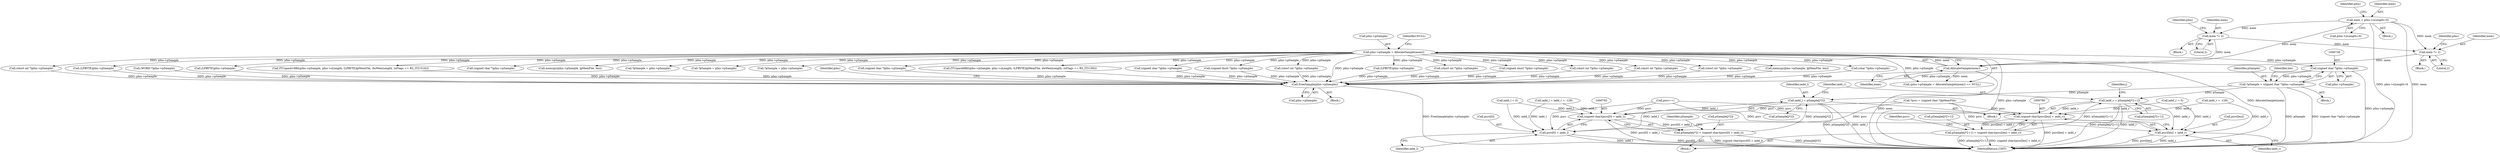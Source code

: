 digraph "0_gstreamer_bc2cdd57d549ab3ba59782e9b395d0cd683fd3ac@pointer" {
"1000735" [label="(Call,(signed char *)pIns->pSample)"];
"1000180" [label="(Call,pIns->pSample = AllocateSample(mem))"];
"1000184" [label="(Call,AllocateSample(mem))"];
"1000157" [label="(Call,mem *= 2)"];
"1000112" [label="(Call,mem = pIns->nLength+6)"];
"1000170" [label="(Call,mem *= 2)"];
"1000733" [label="(Call,*pSample = (signed char *)pIns->pSample)"];
"1000793" [label="(Call,iadd_l = pSample[j*2])"];
"1000764" [label="(Call,(signed char)(psrc[0] + iadd_l))"];
"1000758" [label="(Call,pSample[j*2] = (signed char)(psrc[0] + iadd_l))"];
"1000766" [label="(Call,psrc[0] + iadd_l)"];
"1000800" [label="(Call,iadd_r = pSample[j*2+1])"];
"1000779" [label="(Call,(signed char)(psrc[len] + iadd_r))"];
"1000771" [label="(Call,pSample[j*2+1] = (signed char)(psrc[len] + iadd_r))"];
"1000781" [label="(Call,psrc[len] + iadd_r)"];
"1002030" [label="(Call,FreeSample(pIns->pSample))"];
"1000715" [label="(Call,iadd_l = iadd_r = -128)"];
"1001252" [label="(Call,(signed char *)pIns->pSample)"];
"1000114" [label="(Call,pIns->nLength+6)"];
"1000794" [label="(Identifier,iadd_l)"];
"1000180" [label="(Call,pIns->pSample = AllocateSample(mem))"];
"1000475" [label="(Call,(short int *)pIns->pSample)"];
"1000764" [label="(Call,(signed char)(psrc[0] + iadd_l))"];
"1000800" [label="(Call,iadd_r = pSample[j*2+1])"];
"1000635" [label="(Call,(signed char *)pIns->pSample)"];
"1002045" [label="(MethodReturn,UINT)"];
"1001816" [label="(Call,(signed short *)pIns->pSample)"];
"1002009" [label="(Call,memcpy(pIns->pSample, lpMemFile, len))"];
"1000175" [label="(Identifier,pIns)"];
"1000158" [label="(Identifier,mem)"];
"1000734" [label="(Identifier,pSample)"];
"1000792" [label="(Block,)"];
"1000771" [label="(Call,pSample[j*2+1] = (signed char)(psrc[len] + iadd_r))"];
"1000122" [label="(Identifier,pIns)"];
"1000162" [label="(Identifier,pIns)"];
"1001188" [label="(Call,(char *)pIns->pSample)"];
"1000793" [label="(Call,iadd_l = pSample[j*2])"];
"1000703" [label="(Call,iadd_l = 0)"];
"1000785" [label="(Identifier,iadd_r)"];
"1000466" [label="(Call,memcpy(pIns->pSample, lpMemFile, len))"];
"1000965" [label="(Call,ITUnpack16Bit(pIns->pSample, pIns->nLength, (LPBYTE)lpMemFile, dwMemLength, (nFlags == RS_IT21516)))"];
"1000757" [label="(Block,)"];
"1000787" [label="(Identifier,psrc)"];
"1000179" [label="(Call,(pIns->pSample = AllocateSample(mem)) == NULL)"];
"1000770" [label="(Identifier,iadd_l)"];
"1000766" [label="(Call,psrc[0] + iadd_l)"];
"1002024" [label="(Block,)"];
"1000322" [label="(Call,*pSample = pIns->pSample)"];
"1000112" [label="(Call,mem = pIns->nLength+6)"];
"1000159" [label="(Literal,2)"];
"1000172" [label="(Literal,2)"];
"1000217" [label="(Call,*pSample = pIns->pSample)"];
"1000772" [label="(Call,pSample[j*2+1])"];
"1000733" [label="(Call,*pSample = (signed char *)pIns->pSample)"];
"1002031" [label="(Call,pIns->pSample)"];
"1000169" [label="(Block,)"];
"1000184" [label="(Call,AllocateSample(mem))"];
"1000529" [label="(Call,(signed char *)pIns->pSample)"];
"1000767" [label="(Call,psrc[0])"];
"1000950" [label="(Call,ITUnpack8Bit(pIns->pSample, pIns->nLength, (LPBYTE)lpMemFile, dwMemLength, (nFlags == RS_IT2158)))"];
"1000106" [label="(Block,)"];
"1001285" [label="(Call,(WORD *)pIns->pSample)"];
"1000743" [label="(Identifier,len)"];
"1000113" [label="(Identifier,mem)"];
"1002036" [label="(Identifier,pIns)"];
"1000701" [label="(Block,)"];
"1000186" [label="(Identifier,NULL)"];
"1000156" [label="(Block,)"];
"1000257" [label="(Call,*pSample = pIns->pSample)"];
"1000779" [label="(Call,(signed char)(psrc[len] + iadd_r))"];
"1000185" [label="(Identifier,mem)"];
"1001643" [label="(Call,(signed short *)pIns->pSample)"];
"1000717" [label="(Call,iadd_r = -128)"];
"1000584" [label="(Call,(short int *)pIns->pSample)"];
"1000171" [label="(Identifier,mem)"];
"1001929" [label="(Call,(short int *)pIns->pSample)"];
"1000773" [label="(Identifier,pSample)"];
"1000781" [label="(Call,psrc[len] + iadd_r)"];
"1000786" [label="(Call,psrc++)"];
"1001112" [label="(Call,(short int *)pIns->pSample)"];
"1000850" [label="(Call,(short int *)pIns->pSample)"];
"1000727" [label="(Call,*psrc = (signed char *)lpMemFile)"];
"1000170" [label="(Call,mem *= 2)"];
"1000157" [label="(Call,mem *= 2)"];
"1001514" [label="(Call,(LPBYTE)pIns->pSample)"];
"1000756" [label="(Identifier,j)"];
"1000759" [label="(Call,pSample[j*2])"];
"1000802" [label="(Call,pSample[j*2+1])"];
"1000735" [label="(Call,(signed char *)pIns->pSample)"];
"1000707" [label="(Call,iadd_r = 0)"];
"1002030" [label="(Call,FreeSample(pIns->pSample))"];
"1001327" [label="(Call,(LPBYTE)pIns->pSample)"];
"1000181" [label="(Call,pIns->pSample)"];
"1000801" [label="(Identifier,iadd_r)"];
"1000795" [label="(Call,pSample[j*2])"];
"1000782" [label="(Call,psrc[len])"];
"1000412" [label="(Call,(short int *)pIns->pSample)"];
"1000758" [label="(Call,pSample[j*2] = (signed char)(psrc[0] + iadd_l))"];
"1000737" [label="(Call,pIns->pSample)"];
"1001021" [label="(Call,(LPBYTE)pIns->pSample)"];
"1000735" -> "1000733"  [label="AST: "];
"1000735" -> "1000737"  [label="CFG: "];
"1000736" -> "1000735"  [label="AST: "];
"1000737" -> "1000735"  [label="AST: "];
"1000733" -> "1000735"  [label="CFG: "];
"1000735" -> "1002045"  [label="DDG: pIns->pSample"];
"1000735" -> "1000733"  [label="DDG: pIns->pSample"];
"1000180" -> "1000735"  [label="DDG: pIns->pSample"];
"1000735" -> "1002030"  [label="DDG: pIns->pSample"];
"1000180" -> "1000179"  [label="AST: "];
"1000180" -> "1000184"  [label="CFG: "];
"1000181" -> "1000180"  [label="AST: "];
"1000184" -> "1000180"  [label="AST: "];
"1000186" -> "1000180"  [label="CFG: "];
"1000180" -> "1002045"  [label="DDG: AllocateSample(mem)"];
"1000180" -> "1002045"  [label="DDG: pIns->pSample"];
"1000180" -> "1000179"  [label="DDG: pIns->pSample"];
"1000184" -> "1000180"  [label="DDG: mem"];
"1000180" -> "1000217"  [label="DDG: pIns->pSample"];
"1000180" -> "1000257"  [label="DDG: pIns->pSample"];
"1000180" -> "1000322"  [label="DDG: pIns->pSample"];
"1000180" -> "1000412"  [label="DDG: pIns->pSample"];
"1000180" -> "1000466"  [label="DDG: pIns->pSample"];
"1000180" -> "1000475"  [label="DDG: pIns->pSample"];
"1000180" -> "1000529"  [label="DDG: pIns->pSample"];
"1000180" -> "1000584"  [label="DDG: pIns->pSample"];
"1000180" -> "1000635"  [label="DDG: pIns->pSample"];
"1000180" -> "1000850"  [label="DDG: pIns->pSample"];
"1000180" -> "1000950"  [label="DDG: pIns->pSample"];
"1000180" -> "1000965"  [label="DDG: pIns->pSample"];
"1000180" -> "1001021"  [label="DDG: pIns->pSample"];
"1000180" -> "1001112"  [label="DDG: pIns->pSample"];
"1000180" -> "1001188"  [label="DDG: pIns->pSample"];
"1000180" -> "1001252"  [label="DDG: pIns->pSample"];
"1000180" -> "1001327"  [label="DDG: pIns->pSample"];
"1000180" -> "1001514"  [label="DDG: pIns->pSample"];
"1000180" -> "1001643"  [label="DDG: pIns->pSample"];
"1000180" -> "1001816"  [label="DDG: pIns->pSample"];
"1000180" -> "1001929"  [label="DDG: pIns->pSample"];
"1000180" -> "1002009"  [label="DDG: pIns->pSample"];
"1000180" -> "1002030"  [label="DDG: pIns->pSample"];
"1000184" -> "1000185"  [label="CFG: "];
"1000185" -> "1000184"  [label="AST: "];
"1000184" -> "1002045"  [label="DDG: mem"];
"1000184" -> "1000179"  [label="DDG: mem"];
"1000157" -> "1000184"  [label="DDG: mem"];
"1000112" -> "1000184"  [label="DDG: mem"];
"1000170" -> "1000184"  [label="DDG: mem"];
"1000157" -> "1000156"  [label="AST: "];
"1000157" -> "1000159"  [label="CFG: "];
"1000158" -> "1000157"  [label="AST: "];
"1000159" -> "1000157"  [label="AST: "];
"1000162" -> "1000157"  [label="CFG: "];
"1000112" -> "1000157"  [label="DDG: mem"];
"1000157" -> "1000170"  [label="DDG: mem"];
"1000112" -> "1000106"  [label="AST: "];
"1000112" -> "1000114"  [label="CFG: "];
"1000113" -> "1000112"  [label="AST: "];
"1000114" -> "1000112"  [label="AST: "];
"1000122" -> "1000112"  [label="CFG: "];
"1000112" -> "1002045"  [label="DDG: pIns->nLength+6"];
"1000112" -> "1002045"  [label="DDG: mem"];
"1000112" -> "1000170"  [label="DDG: mem"];
"1000170" -> "1000169"  [label="AST: "];
"1000170" -> "1000172"  [label="CFG: "];
"1000171" -> "1000170"  [label="AST: "];
"1000172" -> "1000170"  [label="AST: "];
"1000175" -> "1000170"  [label="CFG: "];
"1000733" -> "1000701"  [label="AST: "];
"1000734" -> "1000733"  [label="AST: "];
"1000743" -> "1000733"  [label="CFG: "];
"1000733" -> "1002045"  [label="DDG: (signed char *)pIns->pSample"];
"1000733" -> "1002045"  [label="DDG: pSample"];
"1000733" -> "1000793"  [label="DDG: pSample"];
"1000733" -> "1000800"  [label="DDG: pSample"];
"1000793" -> "1000792"  [label="AST: "];
"1000793" -> "1000795"  [label="CFG: "];
"1000794" -> "1000793"  [label="AST: "];
"1000795" -> "1000793"  [label="AST: "];
"1000801" -> "1000793"  [label="CFG: "];
"1000793" -> "1002045"  [label="DDG: pSample[j*2]"];
"1000793" -> "1002045"  [label="DDG: iadd_l"];
"1000793" -> "1000764"  [label="DDG: iadd_l"];
"1000793" -> "1000766"  [label="DDG: iadd_l"];
"1000758" -> "1000793"  [label="DDG: pSample[j*2]"];
"1000764" -> "1000758"  [label="AST: "];
"1000764" -> "1000766"  [label="CFG: "];
"1000765" -> "1000764"  [label="AST: "];
"1000766" -> "1000764"  [label="AST: "];
"1000758" -> "1000764"  [label="CFG: "];
"1000764" -> "1002045"  [label="DDG: psrc[0] + iadd_l"];
"1000764" -> "1000758"  [label="DDG: psrc[0] + iadd_l"];
"1000786" -> "1000764"  [label="DDG: psrc"];
"1000727" -> "1000764"  [label="DDG: psrc"];
"1000715" -> "1000764"  [label="DDG: iadd_l"];
"1000703" -> "1000764"  [label="DDG: iadd_l"];
"1000758" -> "1000757"  [label="AST: "];
"1000759" -> "1000758"  [label="AST: "];
"1000773" -> "1000758"  [label="CFG: "];
"1000758" -> "1002045"  [label="DDG: pSample[j*2]"];
"1000758" -> "1002045"  [label="DDG: (signed char)(psrc[0] + iadd_l)"];
"1000766" -> "1000770"  [label="CFG: "];
"1000767" -> "1000766"  [label="AST: "];
"1000770" -> "1000766"  [label="AST: "];
"1000766" -> "1002045"  [label="DDG: psrc[0]"];
"1000766" -> "1002045"  [label="DDG: iadd_l"];
"1000786" -> "1000766"  [label="DDG: psrc"];
"1000727" -> "1000766"  [label="DDG: psrc"];
"1000715" -> "1000766"  [label="DDG: iadd_l"];
"1000703" -> "1000766"  [label="DDG: iadd_l"];
"1000800" -> "1000792"  [label="AST: "];
"1000800" -> "1000802"  [label="CFG: "];
"1000801" -> "1000800"  [label="AST: "];
"1000802" -> "1000800"  [label="AST: "];
"1000756" -> "1000800"  [label="CFG: "];
"1000800" -> "1002045"  [label="DDG: pSample[j*2+1]"];
"1000800" -> "1002045"  [label="DDG: iadd_r"];
"1000800" -> "1000779"  [label="DDG: iadd_r"];
"1000800" -> "1000781"  [label="DDG: iadd_r"];
"1000771" -> "1000800"  [label="DDG: pSample[j*2+1]"];
"1000779" -> "1000771"  [label="AST: "];
"1000779" -> "1000781"  [label="CFG: "];
"1000780" -> "1000779"  [label="AST: "];
"1000781" -> "1000779"  [label="AST: "];
"1000771" -> "1000779"  [label="CFG: "];
"1000779" -> "1002045"  [label="DDG: psrc[len] + iadd_r"];
"1000779" -> "1000771"  [label="DDG: psrc[len] + iadd_r"];
"1000786" -> "1000779"  [label="DDG: psrc"];
"1000727" -> "1000779"  [label="DDG: psrc"];
"1000707" -> "1000779"  [label="DDG: iadd_r"];
"1000717" -> "1000779"  [label="DDG: iadd_r"];
"1000771" -> "1000757"  [label="AST: "];
"1000772" -> "1000771"  [label="AST: "];
"1000787" -> "1000771"  [label="CFG: "];
"1000771" -> "1002045"  [label="DDG: pSample[j*2+1]"];
"1000771" -> "1002045"  [label="DDG: (signed char)(psrc[len] + iadd_r)"];
"1000781" -> "1000785"  [label="CFG: "];
"1000782" -> "1000781"  [label="AST: "];
"1000785" -> "1000781"  [label="AST: "];
"1000781" -> "1002045"  [label="DDG: iadd_r"];
"1000781" -> "1002045"  [label="DDG: psrc[len]"];
"1000786" -> "1000781"  [label="DDG: psrc"];
"1000727" -> "1000781"  [label="DDG: psrc"];
"1000707" -> "1000781"  [label="DDG: iadd_r"];
"1000717" -> "1000781"  [label="DDG: iadd_r"];
"1002030" -> "1002024"  [label="AST: "];
"1002030" -> "1002031"  [label="CFG: "];
"1002031" -> "1002030"  [label="AST: "];
"1002036" -> "1002030"  [label="CFG: "];
"1002030" -> "1002045"  [label="DDG: FreeSample(pIns->pSample)"];
"1001643" -> "1002030"  [label="DDG: pIns->pSample"];
"1001112" -> "1002030"  [label="DDG: pIns->pSample"];
"1001514" -> "1002030"  [label="DDG: pIns->pSample"];
"1000412" -> "1002030"  [label="DDG: pIns->pSample"];
"1000475" -> "1002030"  [label="DDG: pIns->pSample"];
"1000950" -> "1002030"  [label="DDG: pIns->pSample"];
"1000965" -> "1002030"  [label="DDG: pIns->pSample"];
"1001929" -> "1002030"  [label="DDG: pIns->pSample"];
"1001021" -> "1002030"  [label="DDG: pIns->pSample"];
"1001285" -> "1002030"  [label="DDG: pIns->pSample"];
"1001816" -> "1002030"  [label="DDG: pIns->pSample"];
"1001327" -> "1002030"  [label="DDG: pIns->pSample"];
"1002009" -> "1002030"  [label="DDG: pIns->pSample"];
"1001188" -> "1002030"  [label="DDG: pIns->pSample"];
"1000850" -> "1002030"  [label="DDG: pIns->pSample"];
"1000635" -> "1002030"  [label="DDG: pIns->pSample"];
"1000529" -> "1002030"  [label="DDG: pIns->pSample"];
"1000584" -> "1002030"  [label="DDG: pIns->pSample"];
}
